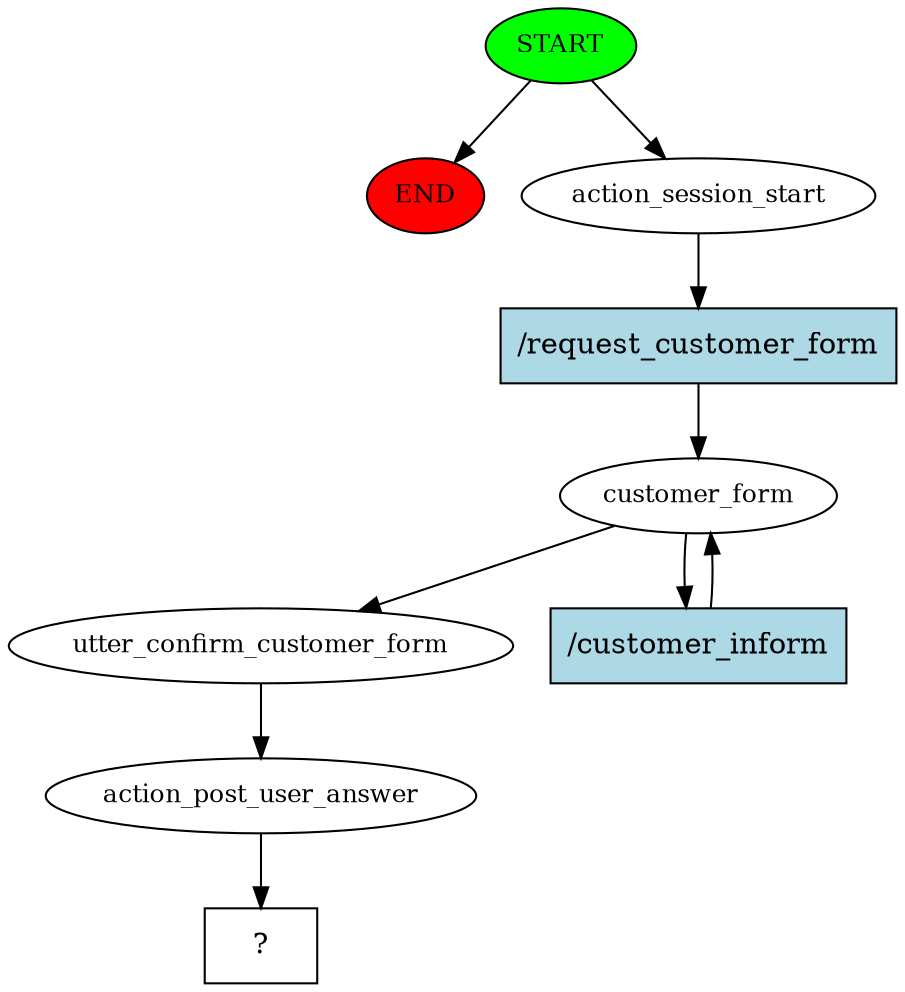 digraph  {
0 [class="start active", fillcolor=green, fontsize=12, label=START, style=filled];
"-1" [class=end, fillcolor=red, fontsize=12, label=END, style=filled];
1 [class=active, fontsize=12, label=action_session_start];
2 [class=active, fontsize=12, label=customer_form];
5 [class=active, fontsize=12, label=utter_confirm_customer_form];
6 [class=active, fontsize=12, label=action_post_user_answer];
7 [class="intent dashed active", label="  ?  ", shape=rect];
8 [class="intent active", fillcolor=lightblue, label="/request_customer_form", shape=rect, style=filled];
9 [class="intent active", fillcolor=lightblue, label="/customer_inform", shape=rect, style=filled];
0 -> "-1"  [class="", key=NONE, label=""];
0 -> 1  [class=active, key=NONE, label=""];
1 -> 8  [class=active, key=0];
2 -> 5  [class=active, key=NONE, label=""];
2 -> 9  [class=active, key=0];
5 -> 6  [class=active, key=NONE, label=""];
6 -> 7  [class=active, key=NONE, label=""];
8 -> 2  [class=active, key=0];
9 -> 2  [class=active, key=0];
}
